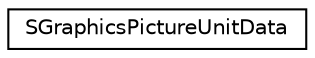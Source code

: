 digraph "类继承关系图"
{
  edge [fontname="Helvetica",fontsize="10",labelfontname="Helvetica",labelfontsize="10"];
  node [fontname="Helvetica",fontsize="10",shape=record];
  rankdir="LR";
  Node0 [label="SGraphicsPictureUnitData",height=0.2,width=0.4,color="black", fillcolor="white", style="filled",URL="$struct_s_graphics_picture_unit_data.html"];
}
